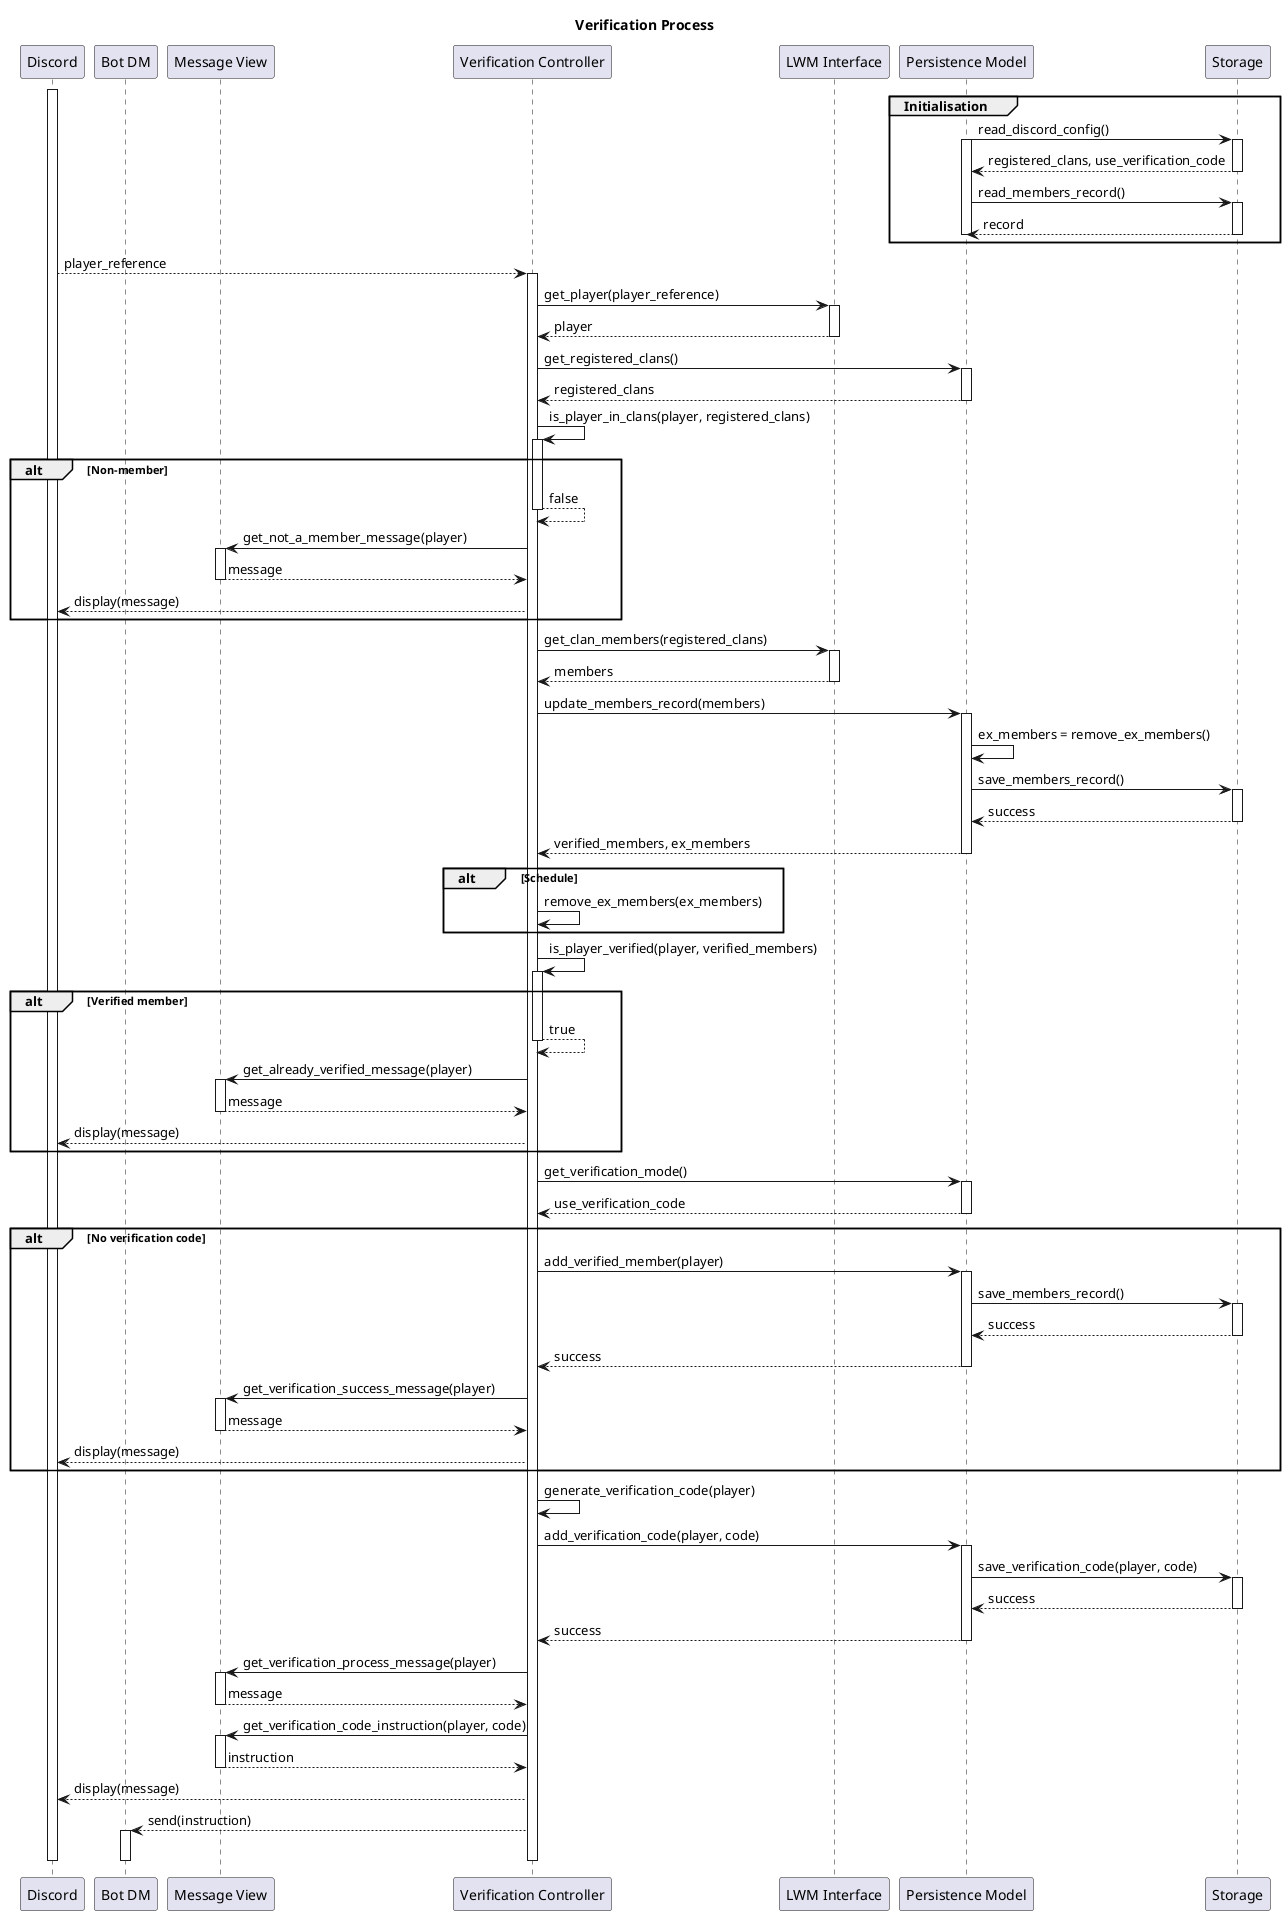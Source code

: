 @startuml

title Verification Process

participant "Discord" as discord
participant "Bot DM" as dm
participant "Message View" as view
participant "Verification Controller" as controller
participant "LWM Interface" as lwm
participant "Persistence Model" as persistence
participant "Storage" as storage

activate discord

group Initialisation
persistence -> storage: read_discord_config()
    activate persistence
        activate storage
        return registered_clans, use_verification_code
persistence -> storage: read_members_record()
        activate storage
        return record
deactivate persistence
end

discord --> controller: player_reference
    activate controller
    controller -> lwm: get_player(player_reference)
        activate lwm
        return player
        
    controller -> persistence: get_registered_clans()
        activate persistence
        return registered_clans
        
    controller -> controller: is_player_in_clans(player, registered_clans)
        activate controller
    alt Non-member
        return false
        controller -> view: get_not_a_member_message(player)
            activate view
            return message
        controller --> discord: display(message)
    end
    
    controller -> lwm: get_clan_members(registered_clans)
        activate lwm
        return members
        
    controller -> persistence: update_members_record(members)
        activate persistence
        persistence -> persistence: ex_members = remove_ex_members()
        persistence -> storage: save_members_record()
            activate storage
            return success
        return verified_members, ex_members
        
    alt Schedule
        controller -> controller: remove_ex_members(ex_members)
    end
        
    controller -> controller: is_player_verified(player, verified_members)
        activate controller
    alt Verified member
        return true
        controller -> view: get_already_verified_message(player)
            activate view
            return message
        controller --> discord: display(message)
    end
    
    controller -> persistence: get_verification_mode()
        activate persistence
        return use_verification_code
    
    alt No verification code
        controller -> persistence: add_verified_member(player)
            activate persistence
            persistence -> storage: save_members_record()
                activate storage
                return success
            return success
        controller -> view: get_verification_success_message(player)
            activate view
            return message
        controller --> discord: display(message)
    end
    
    controller -> controller: generate_verification_code(player)
    controller -> persistence: add_verification_code(player, code)
        activate persistence
        persistence -> storage: save_verification_code(player, code)
            activate storage
            return success
        return success
    controller -> view: get_verification_process_message(player)
        activate view
        return message
    controller -> view: get_verification_code_instruction(player, code)
        activate view
        return instruction
    controller --> discord: display(message)
    controller --> dm: send(instruction)
        activate dm
        deactivate dm
    
deactivate controller
deactivate discord

@enduml
